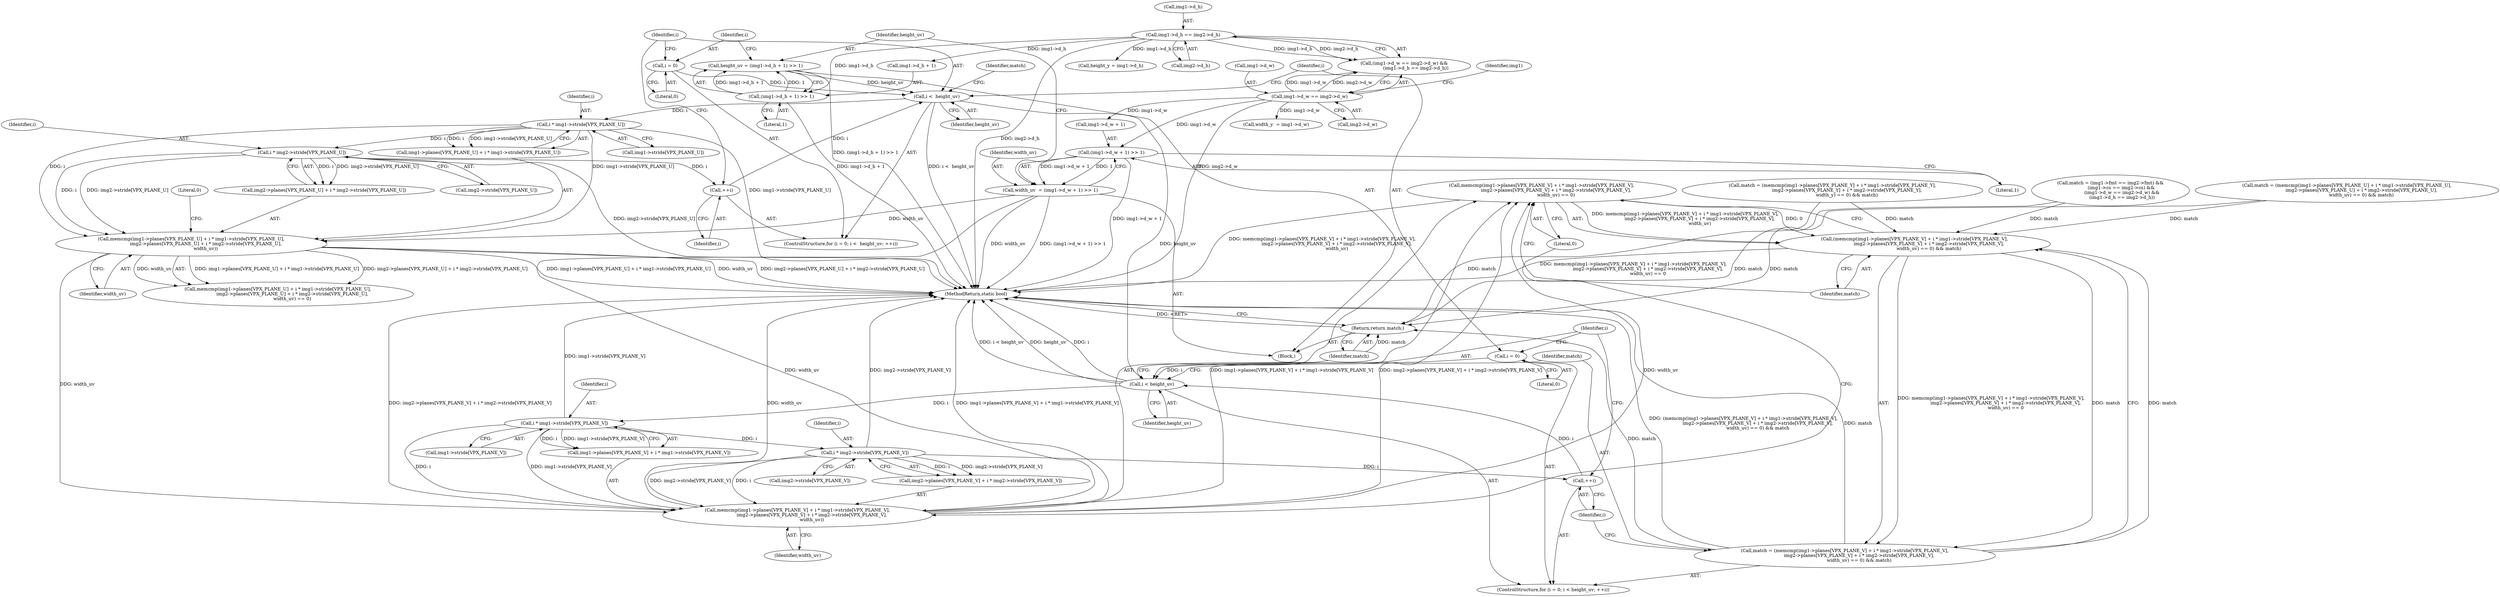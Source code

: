 digraph "0_Android_5a9753fca56f0eeb9f61e342b2fccffc364f9426_66@API" {
"1000269" [label="(Call,memcmp(img1->planes[VPX_PLANE_V] + i * img1->stride[VPX_PLANE_V],\n                    img2->planes[VPX_PLANE_V] + i * img2->stride[VPX_PLANE_V],\n                    width_uv) == 0)"];
"1000270" [label="(Call,memcmp(img1->planes[VPX_PLANE_V] + i * img1->stride[VPX_PLANE_V],\n                    img2->planes[VPX_PLANE_V] + i * img2->stride[VPX_PLANE_V],\n                    width_uv))"];
"1000277" [label="(Call,i * img1->stride[VPX_PLANE_V])"];
"1000261" [label="(Call,i < height_uv)"];
"1000258" [label="(Call,i = 0)"];
"1000264" [label="(Call,++i)"];
"1000290" [label="(Call,i * img2->stride[VPX_PLANE_V])"];
"1000218" [label="(Call,i <  height_uv)"];
"1000215" [label="(Call,i = 0)"];
"1000221" [label="(Call,++i)"];
"1000247" [label="(Call,i * img2->stride[VPX_PLANE_U])"];
"1000234" [label="(Call,i * img1->stride[VPX_PLANE_U])"];
"1000205" [label="(Call,height_uv = (img1->d_h + 1) >> 1)"];
"1000207" [label="(Call,(img1->d_h + 1) >> 1)"];
"1000131" [label="(Call,img1->d_h == img2->d_h)"];
"1000227" [label="(Call,memcmp(img1->planes[VPX_PLANE_U] + i * img1->stride[VPX_PLANE_U],\n                    img2->planes[VPX_PLANE_U] + i * img2->stride[VPX_PLANE_U],\n                    width_uv))"];
"1000195" [label="(Call,width_uv  = (img1->d_w + 1) >> 1)"];
"1000197" [label="(Call,(img1->d_w + 1) >> 1)"];
"1000124" [label="(Call,img1->d_w == img2->d_w)"];
"1000268" [label="(Call,(memcmp(img1->planes[VPX_PLANE_V] + i * img1->stride[VPX_PLANE_V],\n                    img2->planes[VPX_PLANE_V] + i * img2->stride[VPX_PLANE_V],\n                    width_uv) == 0) && match)"];
"1000266" [label="(Call,match = (memcmp(img1->planes[VPX_PLANE_V] + i * img1->stride[VPX_PLANE_V],\n                    img2->planes[VPX_PLANE_V] + i * img2->stride[VPX_PLANE_V],\n                    width_uv) == 0) && match)"];
"1000300" [label="(Return,return match;)"];
"1000160" [label="(Call,match = (memcmp(img1->planes[VPX_PLANE_Y] + i * img1->stride[VPX_PLANE_Y],\n                    img2->planes[VPX_PLANE_Y] + i * img2->stride[VPX_PLANE_Y],\n                    width_y) == 0) && match)"];
"1000301" [label="(Identifier,match)"];
"1000195" [label="(Call,width_uv  = (img1->d_w + 1) >> 1)"];
"1000241" [label="(Call,img2->planes[VPX_PLANE_U] + i * img2->stride[VPX_PLANE_U])"];
"1000206" [label="(Identifier,height_uv)"];
"1000208" [label="(Call,img1->d_h + 1)"];
"1000105" [label="(Call,match = (img1->fmt == img2->fmt) &&\n               (img1->cs == img2->cs) &&\n                (img1->d_w == img2->d_w) &&\n                (img1->d_h == img2->d_h))"];
"1000223" [label="(Call,match = (memcmp(img1->planes[VPX_PLANE_U] + i * img1->stride[VPX_PLANE_U],\n                    img2->planes[VPX_PLANE_U] + i * img2->stride[VPX_PLANE_U],\n                    width_uv) == 0) && match)"];
"1000228" [label="(Call,img1->planes[VPX_PLANE_U] + i * img1->stride[VPX_PLANE_U])"];
"1000236" [label="(Call,img1->stride[VPX_PLANE_U])"];
"1000277" [label="(Call,i * img1->stride[VPX_PLANE_V])"];
"1000247" [label="(Call,i * img2->stride[VPX_PLANE_U])"];
"1000216" [label="(Identifier,i)"];
"1000207" [label="(Call,(img1->d_h + 1) >> 1)"];
"1000124" [label="(Call,img1->d_w == img2->d_w)"];
"1000290" [label="(Call,i * img2->stride[VPX_PLANE_V])"];
"1000255" [label="(Literal,0)"];
"1000292" [label="(Call,img2->stride[VPX_PLANE_V])"];
"1000145" [label="(Call,height_y = img1->d_h)"];
"1000270" [label="(Call,memcmp(img1->planes[VPX_PLANE_V] + i * img1->stride[VPX_PLANE_V],\n                    img2->planes[VPX_PLANE_V] + i * img2->stride[VPX_PLANE_V],\n                    width_uv))"];
"1000234" [label="(Call,i * img1->stride[VPX_PLANE_U])"];
"1000218" [label="(Call,i <  height_uv)"];
"1000299" [label="(Identifier,match)"];
"1000268" [label="(Call,(memcmp(img1->planes[VPX_PLANE_V] + i * img1->stride[VPX_PLANE_V],\n                    img2->planes[VPX_PLANE_V] + i * img2->stride[VPX_PLANE_V],\n                    width_uv) == 0) && match)"];
"1000291" [label="(Identifier,i)"];
"1000298" [label="(Literal,0)"];
"1000265" [label="(Identifier,i)"];
"1000221" [label="(Call,++i)"];
"1000103" [label="(Block,)"];
"1000248" [label="(Identifier,i)"];
"1000196" [label="(Identifier,width_uv)"];
"1000266" [label="(Call,match = (memcmp(img1->planes[VPX_PLANE_V] + i * img1->stride[VPX_PLANE_V],\n                    img2->planes[VPX_PLANE_V] + i * img2->stride[VPX_PLANE_V],\n                    width_uv) == 0) && match)"];
"1000235" [label="(Identifier,i)"];
"1000271" [label="(Call,img1->planes[VPX_PLANE_V] + i * img1->stride[VPX_PLANE_V])"];
"1000219" [label="(Identifier,i)"];
"1000220" [label="(Identifier,height_uv)"];
"1000259" [label="(Identifier,i)"];
"1000215" [label="(Call,i = 0)"];
"1000131" [label="(Call,img1->d_h == img2->d_h)"];
"1000198" [label="(Call,img1->d_w + 1)"];
"1000263" [label="(Identifier,height_uv)"];
"1000135" [label="(Call,img2->d_h)"];
"1000260" [label="(Literal,0)"];
"1000205" [label="(Call,height_uv = (img1->d_h + 1) >> 1)"];
"1000261" [label="(Call,i < height_uv)"];
"1000284" [label="(Call,img2->planes[VPX_PLANE_V] + i * img2->stride[VPX_PLANE_V])"];
"1000214" [label="(ControlStructure,for (i = 0; i <  height_uv; ++i))"];
"1000269" [label="(Call,memcmp(img1->planes[VPX_PLANE_V] + i * img1->stride[VPX_PLANE_V],\n                    img2->planes[VPX_PLANE_V] + i * img2->stride[VPX_PLANE_V],\n                    width_uv) == 0)"];
"1000227" [label="(Call,memcmp(img1->planes[VPX_PLANE_U] + i * img1->stride[VPX_PLANE_U],\n                    img2->planes[VPX_PLANE_U] + i * img2->stride[VPX_PLANE_U],\n                    width_uv))"];
"1000133" [label="(Identifier,img1)"];
"1000197" [label="(Call,(img1->d_w + 1) >> 1)"];
"1000258" [label="(Call,i = 0)"];
"1000249" [label="(Call,img2->stride[VPX_PLANE_U])"];
"1000262" [label="(Identifier,i)"];
"1000264" [label="(Call,++i)"];
"1000139" [label="(Call,width_y  = img1->d_w)"];
"1000267" [label="(Identifier,match)"];
"1000226" [label="(Call,memcmp(img1->planes[VPX_PLANE_U] + i * img1->stride[VPX_PLANE_U],\n                    img2->planes[VPX_PLANE_U] + i * img2->stride[VPX_PLANE_U],\n                    width_uv) == 0)"];
"1000217" [label="(Literal,0)"];
"1000213" [label="(Literal,1)"];
"1000224" [label="(Identifier,match)"];
"1000132" [label="(Call,img1->d_h)"];
"1000123" [label="(Call,(img1->d_w == img2->d_w) &&\n                (img1->d_h == img2->d_h))"];
"1000302" [label="(MethodReturn,static bool)"];
"1000203" [label="(Literal,1)"];
"1000297" [label="(Identifier,width_uv)"];
"1000257" [label="(ControlStructure,for (i = 0; i < height_uv; ++i))"];
"1000254" [label="(Identifier,width_uv)"];
"1000125" [label="(Call,img1->d_w)"];
"1000300" [label="(Return,return match;)"];
"1000128" [label="(Call,img2->d_w)"];
"1000222" [label="(Identifier,i)"];
"1000278" [label="(Identifier,i)"];
"1000279" [label="(Call,img1->stride[VPX_PLANE_V])"];
"1000269" -> "1000268"  [label="AST: "];
"1000269" -> "1000298"  [label="CFG: "];
"1000270" -> "1000269"  [label="AST: "];
"1000298" -> "1000269"  [label="AST: "];
"1000299" -> "1000269"  [label="CFG: "];
"1000268" -> "1000269"  [label="CFG: "];
"1000269" -> "1000302"  [label="DDG: memcmp(img1->planes[VPX_PLANE_V] + i * img1->stride[VPX_PLANE_V],\n                    img2->planes[VPX_PLANE_V] + i * img2->stride[VPX_PLANE_V],\n                    width_uv)"];
"1000269" -> "1000268"  [label="DDG: memcmp(img1->planes[VPX_PLANE_V] + i * img1->stride[VPX_PLANE_V],\n                    img2->planes[VPX_PLANE_V] + i * img2->stride[VPX_PLANE_V],\n                    width_uv)"];
"1000269" -> "1000268"  [label="DDG: 0"];
"1000270" -> "1000269"  [label="DDG: img1->planes[VPX_PLANE_V] + i * img1->stride[VPX_PLANE_V]"];
"1000270" -> "1000269"  [label="DDG: img2->planes[VPX_PLANE_V] + i * img2->stride[VPX_PLANE_V]"];
"1000270" -> "1000269"  [label="DDG: width_uv"];
"1000270" -> "1000297"  [label="CFG: "];
"1000271" -> "1000270"  [label="AST: "];
"1000284" -> "1000270"  [label="AST: "];
"1000297" -> "1000270"  [label="AST: "];
"1000298" -> "1000270"  [label="CFG: "];
"1000270" -> "1000302"  [label="DDG: img2->planes[VPX_PLANE_V] + i * img2->stride[VPX_PLANE_V]"];
"1000270" -> "1000302"  [label="DDG: width_uv"];
"1000270" -> "1000302"  [label="DDG: img1->planes[VPX_PLANE_V] + i * img1->stride[VPX_PLANE_V]"];
"1000277" -> "1000270"  [label="DDG: i"];
"1000277" -> "1000270"  [label="DDG: img1->stride[VPX_PLANE_V]"];
"1000290" -> "1000270"  [label="DDG: i"];
"1000290" -> "1000270"  [label="DDG: img2->stride[VPX_PLANE_V]"];
"1000227" -> "1000270"  [label="DDG: width_uv"];
"1000195" -> "1000270"  [label="DDG: width_uv"];
"1000277" -> "1000271"  [label="AST: "];
"1000277" -> "1000279"  [label="CFG: "];
"1000278" -> "1000277"  [label="AST: "];
"1000279" -> "1000277"  [label="AST: "];
"1000271" -> "1000277"  [label="CFG: "];
"1000277" -> "1000302"  [label="DDG: img1->stride[VPX_PLANE_V]"];
"1000277" -> "1000271"  [label="DDG: i"];
"1000277" -> "1000271"  [label="DDG: img1->stride[VPX_PLANE_V]"];
"1000261" -> "1000277"  [label="DDG: i"];
"1000277" -> "1000290"  [label="DDG: i"];
"1000261" -> "1000257"  [label="AST: "];
"1000261" -> "1000263"  [label="CFG: "];
"1000262" -> "1000261"  [label="AST: "];
"1000263" -> "1000261"  [label="AST: "];
"1000267" -> "1000261"  [label="CFG: "];
"1000301" -> "1000261"  [label="CFG: "];
"1000261" -> "1000302"  [label="DDG: height_uv"];
"1000261" -> "1000302"  [label="DDG: i"];
"1000261" -> "1000302"  [label="DDG: i < height_uv"];
"1000258" -> "1000261"  [label="DDG: i"];
"1000264" -> "1000261"  [label="DDG: i"];
"1000218" -> "1000261"  [label="DDG: height_uv"];
"1000258" -> "1000257"  [label="AST: "];
"1000258" -> "1000260"  [label="CFG: "];
"1000259" -> "1000258"  [label="AST: "];
"1000260" -> "1000258"  [label="AST: "];
"1000262" -> "1000258"  [label="CFG: "];
"1000264" -> "1000257"  [label="AST: "];
"1000264" -> "1000265"  [label="CFG: "];
"1000265" -> "1000264"  [label="AST: "];
"1000262" -> "1000264"  [label="CFG: "];
"1000290" -> "1000264"  [label="DDG: i"];
"1000290" -> "1000284"  [label="AST: "];
"1000290" -> "1000292"  [label="CFG: "];
"1000291" -> "1000290"  [label="AST: "];
"1000292" -> "1000290"  [label="AST: "];
"1000284" -> "1000290"  [label="CFG: "];
"1000290" -> "1000302"  [label="DDG: img2->stride[VPX_PLANE_V]"];
"1000290" -> "1000284"  [label="DDG: i"];
"1000290" -> "1000284"  [label="DDG: img2->stride[VPX_PLANE_V]"];
"1000218" -> "1000214"  [label="AST: "];
"1000218" -> "1000220"  [label="CFG: "];
"1000219" -> "1000218"  [label="AST: "];
"1000220" -> "1000218"  [label="AST: "];
"1000224" -> "1000218"  [label="CFG: "];
"1000259" -> "1000218"  [label="CFG: "];
"1000218" -> "1000302"  [label="DDG: i <  height_uv"];
"1000215" -> "1000218"  [label="DDG: i"];
"1000221" -> "1000218"  [label="DDG: i"];
"1000205" -> "1000218"  [label="DDG: height_uv"];
"1000218" -> "1000234"  [label="DDG: i"];
"1000215" -> "1000214"  [label="AST: "];
"1000215" -> "1000217"  [label="CFG: "];
"1000216" -> "1000215"  [label="AST: "];
"1000217" -> "1000215"  [label="AST: "];
"1000219" -> "1000215"  [label="CFG: "];
"1000221" -> "1000214"  [label="AST: "];
"1000221" -> "1000222"  [label="CFG: "];
"1000222" -> "1000221"  [label="AST: "];
"1000219" -> "1000221"  [label="CFG: "];
"1000247" -> "1000221"  [label="DDG: i"];
"1000247" -> "1000241"  [label="AST: "];
"1000247" -> "1000249"  [label="CFG: "];
"1000248" -> "1000247"  [label="AST: "];
"1000249" -> "1000247"  [label="AST: "];
"1000241" -> "1000247"  [label="CFG: "];
"1000247" -> "1000302"  [label="DDG: img2->stride[VPX_PLANE_U]"];
"1000247" -> "1000227"  [label="DDG: i"];
"1000247" -> "1000227"  [label="DDG: img2->stride[VPX_PLANE_U]"];
"1000247" -> "1000241"  [label="DDG: i"];
"1000247" -> "1000241"  [label="DDG: img2->stride[VPX_PLANE_U]"];
"1000234" -> "1000247"  [label="DDG: i"];
"1000234" -> "1000228"  [label="AST: "];
"1000234" -> "1000236"  [label="CFG: "];
"1000235" -> "1000234"  [label="AST: "];
"1000236" -> "1000234"  [label="AST: "];
"1000228" -> "1000234"  [label="CFG: "];
"1000234" -> "1000302"  [label="DDG: img1->stride[VPX_PLANE_U]"];
"1000234" -> "1000227"  [label="DDG: i"];
"1000234" -> "1000227"  [label="DDG: img1->stride[VPX_PLANE_U]"];
"1000234" -> "1000228"  [label="DDG: i"];
"1000234" -> "1000228"  [label="DDG: img1->stride[VPX_PLANE_U]"];
"1000205" -> "1000103"  [label="AST: "];
"1000205" -> "1000207"  [label="CFG: "];
"1000206" -> "1000205"  [label="AST: "];
"1000207" -> "1000205"  [label="AST: "];
"1000216" -> "1000205"  [label="CFG: "];
"1000205" -> "1000302"  [label="DDG: (img1->d_h + 1) >> 1"];
"1000207" -> "1000205"  [label="DDG: img1->d_h + 1"];
"1000207" -> "1000205"  [label="DDG: 1"];
"1000207" -> "1000213"  [label="CFG: "];
"1000208" -> "1000207"  [label="AST: "];
"1000213" -> "1000207"  [label="AST: "];
"1000207" -> "1000302"  [label="DDG: img1->d_h + 1"];
"1000131" -> "1000207"  [label="DDG: img1->d_h"];
"1000131" -> "1000123"  [label="AST: "];
"1000131" -> "1000135"  [label="CFG: "];
"1000132" -> "1000131"  [label="AST: "];
"1000135" -> "1000131"  [label="AST: "];
"1000123" -> "1000131"  [label="CFG: "];
"1000131" -> "1000302"  [label="DDG: img2->d_h"];
"1000131" -> "1000123"  [label="DDG: img1->d_h"];
"1000131" -> "1000123"  [label="DDG: img2->d_h"];
"1000131" -> "1000145"  [label="DDG: img1->d_h"];
"1000131" -> "1000208"  [label="DDG: img1->d_h"];
"1000227" -> "1000226"  [label="AST: "];
"1000227" -> "1000254"  [label="CFG: "];
"1000228" -> "1000227"  [label="AST: "];
"1000241" -> "1000227"  [label="AST: "];
"1000254" -> "1000227"  [label="AST: "];
"1000255" -> "1000227"  [label="CFG: "];
"1000227" -> "1000302"  [label="DDG: img1->planes[VPX_PLANE_U] + i * img1->stride[VPX_PLANE_U]"];
"1000227" -> "1000302"  [label="DDG: width_uv"];
"1000227" -> "1000302"  [label="DDG: img2->planes[VPX_PLANE_U] + i * img2->stride[VPX_PLANE_U]"];
"1000227" -> "1000226"  [label="DDG: img1->planes[VPX_PLANE_U] + i * img1->stride[VPX_PLANE_U]"];
"1000227" -> "1000226"  [label="DDG: img2->planes[VPX_PLANE_U] + i * img2->stride[VPX_PLANE_U]"];
"1000227" -> "1000226"  [label="DDG: width_uv"];
"1000195" -> "1000227"  [label="DDG: width_uv"];
"1000195" -> "1000103"  [label="AST: "];
"1000195" -> "1000197"  [label="CFG: "];
"1000196" -> "1000195"  [label="AST: "];
"1000197" -> "1000195"  [label="AST: "];
"1000206" -> "1000195"  [label="CFG: "];
"1000195" -> "1000302"  [label="DDG: (img1->d_w + 1) >> 1"];
"1000195" -> "1000302"  [label="DDG: width_uv"];
"1000197" -> "1000195"  [label="DDG: img1->d_w + 1"];
"1000197" -> "1000195"  [label="DDG: 1"];
"1000197" -> "1000203"  [label="CFG: "];
"1000198" -> "1000197"  [label="AST: "];
"1000203" -> "1000197"  [label="AST: "];
"1000197" -> "1000302"  [label="DDG: img1->d_w + 1"];
"1000124" -> "1000197"  [label="DDG: img1->d_w"];
"1000124" -> "1000123"  [label="AST: "];
"1000124" -> "1000128"  [label="CFG: "];
"1000125" -> "1000124"  [label="AST: "];
"1000128" -> "1000124"  [label="AST: "];
"1000133" -> "1000124"  [label="CFG: "];
"1000123" -> "1000124"  [label="CFG: "];
"1000124" -> "1000302"  [label="DDG: img2->d_w"];
"1000124" -> "1000123"  [label="DDG: img1->d_w"];
"1000124" -> "1000123"  [label="DDG: img2->d_w"];
"1000124" -> "1000139"  [label="DDG: img1->d_w"];
"1000124" -> "1000198"  [label="DDG: img1->d_w"];
"1000268" -> "1000266"  [label="AST: "];
"1000268" -> "1000299"  [label="CFG: "];
"1000299" -> "1000268"  [label="AST: "];
"1000266" -> "1000268"  [label="CFG: "];
"1000268" -> "1000302"  [label="DDG: memcmp(img1->planes[VPX_PLANE_V] + i * img1->stride[VPX_PLANE_V],\n                    img2->planes[VPX_PLANE_V] + i * img2->stride[VPX_PLANE_V],\n                    width_uv) == 0"];
"1000268" -> "1000266"  [label="DDG: memcmp(img1->planes[VPX_PLANE_V] + i * img1->stride[VPX_PLANE_V],\n                    img2->planes[VPX_PLANE_V] + i * img2->stride[VPX_PLANE_V],\n                    width_uv) == 0"];
"1000268" -> "1000266"  [label="DDG: match"];
"1000266" -> "1000268"  [label="DDG: match"];
"1000160" -> "1000268"  [label="DDG: match"];
"1000105" -> "1000268"  [label="DDG: match"];
"1000223" -> "1000268"  [label="DDG: match"];
"1000266" -> "1000257"  [label="AST: "];
"1000267" -> "1000266"  [label="AST: "];
"1000265" -> "1000266"  [label="CFG: "];
"1000266" -> "1000302"  [label="DDG: (memcmp(img1->planes[VPX_PLANE_V] + i * img1->stride[VPX_PLANE_V],\n                    img2->planes[VPX_PLANE_V] + i * img2->stride[VPX_PLANE_V],\n                    width_uv) == 0) && match"];
"1000266" -> "1000302"  [label="DDG: match"];
"1000266" -> "1000300"  [label="DDG: match"];
"1000300" -> "1000103"  [label="AST: "];
"1000300" -> "1000301"  [label="CFG: "];
"1000301" -> "1000300"  [label="AST: "];
"1000302" -> "1000300"  [label="CFG: "];
"1000300" -> "1000302"  [label="DDG: <RET>"];
"1000301" -> "1000300"  [label="DDG: match"];
"1000160" -> "1000300"  [label="DDG: match"];
"1000105" -> "1000300"  [label="DDG: match"];
"1000223" -> "1000300"  [label="DDG: match"];
}
